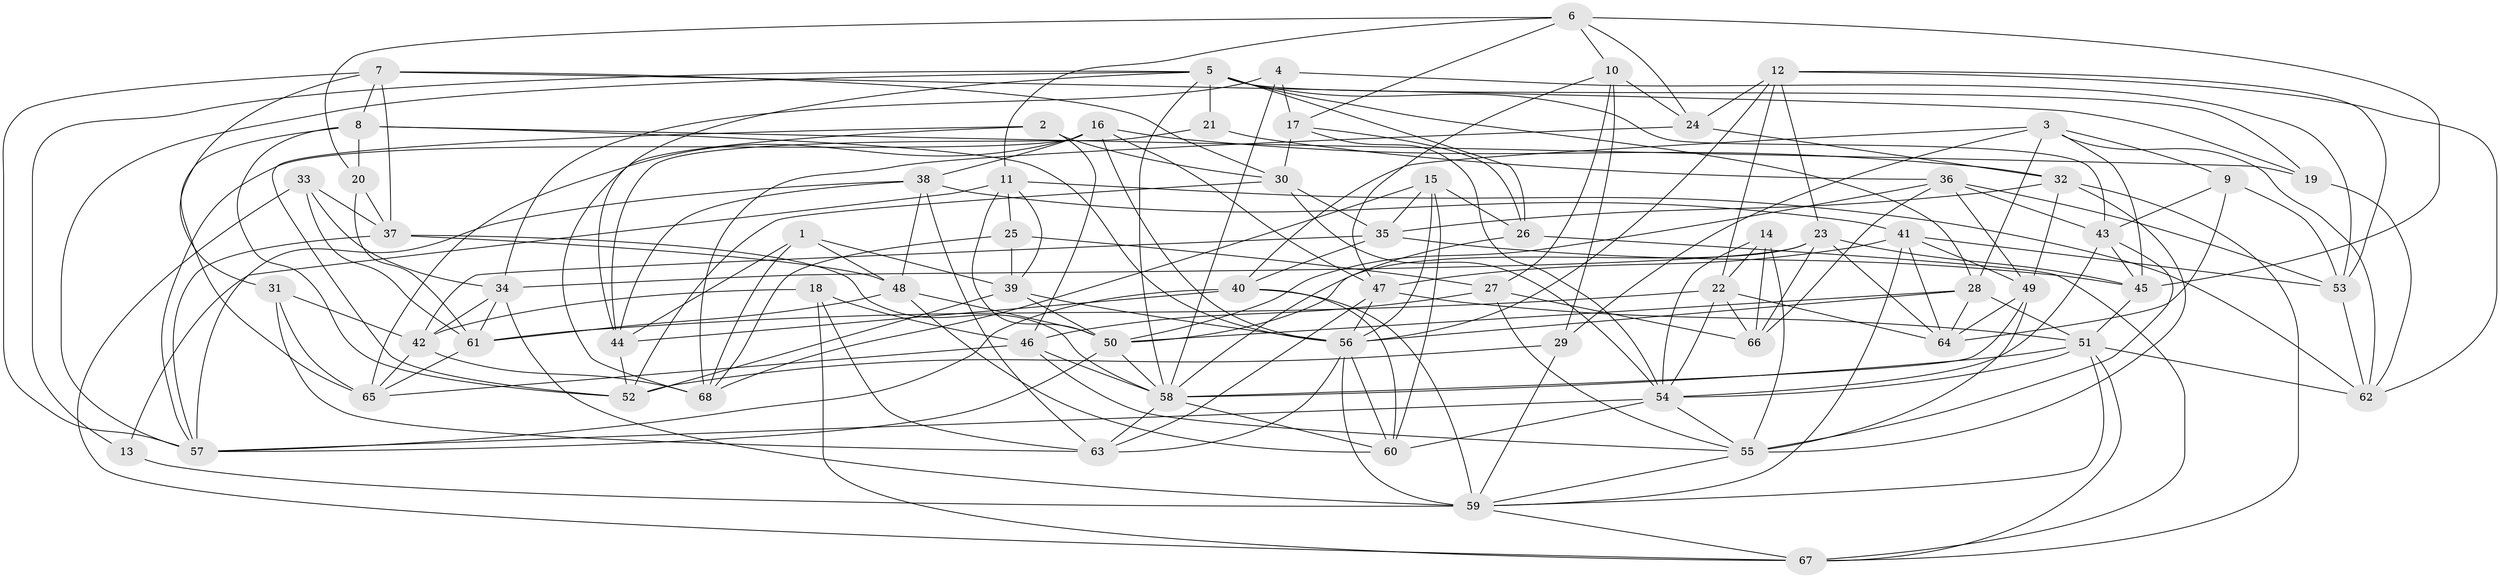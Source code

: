 // original degree distribution, {4: 1.0}
// Generated by graph-tools (version 1.1) at 2025/26/03/09/25 03:26:55]
// undirected, 68 vertices, 198 edges
graph export_dot {
graph [start="1"]
  node [color=gray90,style=filled];
  1;
  2;
  3;
  4;
  5;
  6;
  7;
  8;
  9;
  10;
  11;
  12;
  13;
  14;
  15;
  16;
  17;
  18;
  19;
  20;
  21;
  22;
  23;
  24;
  25;
  26;
  27;
  28;
  29;
  30;
  31;
  32;
  33;
  34;
  35;
  36;
  37;
  38;
  39;
  40;
  41;
  42;
  43;
  44;
  45;
  46;
  47;
  48;
  49;
  50;
  51;
  52;
  53;
  54;
  55;
  56;
  57;
  58;
  59;
  60;
  61;
  62;
  63;
  64;
  65;
  66;
  67;
  68;
  1 -- 39 [weight=1.0];
  1 -- 44 [weight=1.0];
  1 -- 48 [weight=1.0];
  1 -- 68 [weight=1.0];
  2 -- 30 [weight=1.0];
  2 -- 46 [weight=1.0];
  2 -- 52 [weight=1.0];
  2 -- 68 [weight=1.0];
  3 -- 9 [weight=1.0];
  3 -- 28 [weight=1.0];
  3 -- 29 [weight=1.0];
  3 -- 40 [weight=1.0];
  3 -- 45 [weight=1.0];
  3 -- 62 [weight=1.0];
  4 -- 17 [weight=1.0];
  4 -- 34 [weight=1.0];
  4 -- 53 [weight=1.0];
  4 -- 58 [weight=1.0];
  5 -- 13 [weight=1.0];
  5 -- 19 [weight=1.0];
  5 -- 21 [weight=2.0];
  5 -- 26 [weight=1.0];
  5 -- 28 [weight=1.0];
  5 -- 43 [weight=1.0];
  5 -- 44 [weight=1.0];
  5 -- 57 [weight=1.0];
  5 -- 58 [weight=1.0];
  6 -- 10 [weight=1.0];
  6 -- 11 [weight=1.0];
  6 -- 17 [weight=1.0];
  6 -- 20 [weight=1.0];
  6 -- 24 [weight=1.0];
  6 -- 45 [weight=1.0];
  7 -- 8 [weight=1.0];
  7 -- 19 [weight=1.0];
  7 -- 30 [weight=1.0];
  7 -- 31 [weight=1.0];
  7 -- 37 [weight=1.0];
  7 -- 57 [weight=1.0];
  8 -- 19 [weight=1.0];
  8 -- 20 [weight=1.0];
  8 -- 52 [weight=1.0];
  8 -- 56 [weight=1.0];
  8 -- 65 [weight=1.0];
  9 -- 43 [weight=1.0];
  9 -- 53 [weight=1.0];
  9 -- 64 [weight=1.0];
  10 -- 24 [weight=2.0];
  10 -- 27 [weight=1.0];
  10 -- 29 [weight=1.0];
  10 -- 47 [weight=1.0];
  11 -- 13 [weight=1.0];
  11 -- 25 [weight=1.0];
  11 -- 39 [weight=1.0];
  11 -- 50 [weight=1.0];
  11 -- 62 [weight=1.0];
  12 -- 22 [weight=1.0];
  12 -- 23 [weight=1.0];
  12 -- 24 [weight=1.0];
  12 -- 53 [weight=1.0];
  12 -- 56 [weight=1.0];
  12 -- 62 [weight=1.0];
  13 -- 59 [weight=2.0];
  14 -- 22 [weight=1.0];
  14 -- 54 [weight=1.0];
  14 -- 55 [weight=1.0];
  14 -- 66 [weight=1.0];
  15 -- 26 [weight=2.0];
  15 -- 35 [weight=1.0];
  15 -- 56 [weight=1.0];
  15 -- 60 [weight=1.0];
  15 -- 68 [weight=1.0];
  16 -- 32 [weight=1.0];
  16 -- 38 [weight=1.0];
  16 -- 47 [weight=1.0];
  16 -- 56 [weight=1.0];
  16 -- 57 [weight=1.0];
  16 -- 65 [weight=1.0];
  17 -- 26 [weight=1.0];
  17 -- 30 [weight=1.0];
  17 -- 54 [weight=2.0];
  18 -- 42 [weight=1.0];
  18 -- 46 [weight=1.0];
  18 -- 63 [weight=1.0];
  18 -- 67 [weight=1.0];
  19 -- 62 [weight=1.0];
  20 -- 37 [weight=1.0];
  20 -- 61 [weight=1.0];
  21 -- 36 [weight=1.0];
  21 -- 44 [weight=1.0];
  22 -- 54 [weight=1.0];
  22 -- 61 [weight=1.0];
  22 -- 64 [weight=1.0];
  22 -- 66 [weight=1.0];
  23 -- 34 [weight=1.0];
  23 -- 45 [weight=1.0];
  23 -- 50 [weight=1.0];
  23 -- 64 [weight=1.0];
  23 -- 66 [weight=1.0];
  24 -- 32 [weight=1.0];
  24 -- 68 [weight=1.0];
  25 -- 27 [weight=1.0];
  25 -- 39 [weight=1.0];
  25 -- 68 [weight=1.0];
  26 -- 58 [weight=1.0];
  26 -- 67 [weight=1.0];
  27 -- 46 [weight=1.0];
  27 -- 55 [weight=1.0];
  27 -- 66 [weight=2.0];
  28 -- 50 [weight=1.0];
  28 -- 51 [weight=1.0];
  28 -- 56 [weight=1.0];
  28 -- 64 [weight=1.0];
  29 -- 52 [weight=1.0];
  29 -- 59 [weight=1.0];
  30 -- 35 [weight=1.0];
  30 -- 52 [weight=1.0];
  30 -- 54 [weight=1.0];
  31 -- 42 [weight=1.0];
  31 -- 63 [weight=1.0];
  31 -- 65 [weight=1.0];
  32 -- 35 [weight=1.0];
  32 -- 49 [weight=1.0];
  32 -- 55 [weight=1.0];
  32 -- 67 [weight=1.0];
  33 -- 34 [weight=1.0];
  33 -- 37 [weight=1.0];
  33 -- 61 [weight=1.0];
  33 -- 67 [weight=1.0];
  34 -- 42 [weight=1.0];
  34 -- 59 [weight=1.0];
  34 -- 61 [weight=1.0];
  35 -- 40 [weight=1.0];
  35 -- 42 [weight=1.0];
  35 -- 45 [weight=1.0];
  36 -- 43 [weight=1.0];
  36 -- 49 [weight=1.0];
  36 -- 50 [weight=1.0];
  36 -- 53 [weight=1.0];
  36 -- 66 [weight=1.0];
  37 -- 48 [weight=1.0];
  37 -- 57 [weight=1.0];
  37 -- 58 [weight=1.0];
  38 -- 41 [weight=1.0];
  38 -- 44 [weight=1.0];
  38 -- 48 [weight=1.0];
  38 -- 57 [weight=1.0];
  38 -- 63 [weight=1.0];
  39 -- 50 [weight=1.0];
  39 -- 52 [weight=1.0];
  39 -- 56 [weight=1.0];
  40 -- 44 [weight=1.0];
  40 -- 57 [weight=1.0];
  40 -- 59 [weight=1.0];
  40 -- 60 [weight=1.0];
  41 -- 47 [weight=1.0];
  41 -- 49 [weight=1.0];
  41 -- 53 [weight=1.0];
  41 -- 59 [weight=1.0];
  41 -- 64 [weight=1.0];
  42 -- 65 [weight=1.0];
  42 -- 68 [weight=1.0];
  43 -- 45 [weight=1.0];
  43 -- 54 [weight=1.0];
  43 -- 55 [weight=1.0];
  44 -- 52 [weight=1.0];
  45 -- 51 [weight=1.0];
  46 -- 55 [weight=1.0];
  46 -- 58 [weight=1.0];
  46 -- 65 [weight=1.0];
  47 -- 51 [weight=1.0];
  47 -- 56 [weight=1.0];
  47 -- 63 [weight=1.0];
  48 -- 50 [weight=1.0];
  48 -- 60 [weight=1.0];
  48 -- 61 [weight=1.0];
  49 -- 55 [weight=1.0];
  49 -- 58 [weight=1.0];
  49 -- 64 [weight=1.0];
  50 -- 57 [weight=1.0];
  50 -- 58 [weight=1.0];
  51 -- 54 [weight=1.0];
  51 -- 58 [weight=1.0];
  51 -- 59 [weight=1.0];
  51 -- 62 [weight=1.0];
  51 -- 67 [weight=1.0];
  53 -- 62 [weight=1.0];
  54 -- 55 [weight=1.0];
  54 -- 57 [weight=1.0];
  54 -- 60 [weight=1.0];
  55 -- 59 [weight=1.0];
  56 -- 59 [weight=1.0];
  56 -- 60 [weight=1.0];
  56 -- 63 [weight=1.0];
  58 -- 60 [weight=1.0];
  58 -- 63 [weight=1.0];
  59 -- 67 [weight=1.0];
  61 -- 65 [weight=1.0];
}
